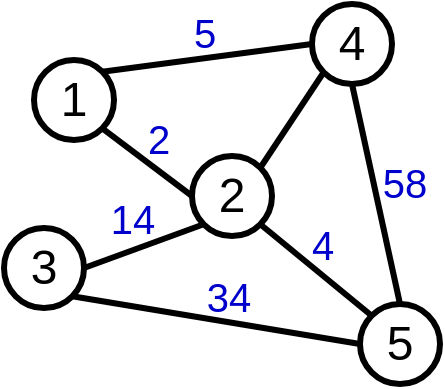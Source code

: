<mxfile version="20.3.0" type="device"><diagram id="xxgkjD_W87wBaHELE9Pt" name="Page-1"><mxGraphModel dx="721" dy="500" grid="1" gridSize="10" guides="1" tooltips="1" connect="1" arrows="1" fold="1" page="1" pageScale="1" pageWidth="850" pageHeight="1100" math="0" shadow="0"><root><mxCell id="0"/><mxCell id="1" parent="0"/><mxCell id="YPanwAO7FT3e9jhmecSR-21" value="" style="group" vertex="1" connectable="0" parent="1"><mxGeometry x="40" y="40" width="218" height="190" as="geometry"/></mxCell><mxCell id="YPanwAO7FT3e9jhmecSR-3" value="2" style="ellipse;whiteSpace=wrap;html=1;aspect=fixed;strokeWidth=3;fontSize=24;" vertex="1" parent="YPanwAO7FT3e9jhmecSR-21"><mxGeometry x="94" y="76" width="40" height="40" as="geometry"/></mxCell><mxCell id="YPanwAO7FT3e9jhmecSR-4" value="3" style="ellipse;whiteSpace=wrap;html=1;aspect=fixed;strokeWidth=3;fontSize=24;" vertex="1" parent="YPanwAO7FT3e9jhmecSR-21"><mxGeometry y="112" width="40" height="40" as="geometry"/></mxCell><mxCell id="YPanwAO7FT3e9jhmecSR-12" style="edgeStyle=none;rounded=0;orthogonalLoop=1;jettySize=auto;html=1;exitX=0;exitY=1;exitDx=0;exitDy=0;entryX=1;entryY=0.5;entryDx=0;entryDy=0;strokeWidth=3;fontSize=20;endArrow=none;endFill=0;labelPosition=center;verticalLabelPosition=top;align=center;verticalAlign=bottom;" edge="1" parent="YPanwAO7FT3e9jhmecSR-21" source="YPanwAO7FT3e9jhmecSR-3" target="YPanwAO7FT3e9jhmecSR-4"><mxGeometry relative="1" as="geometry"/></mxCell><mxCell id="YPanwAO7FT3e9jhmecSR-17" value="14" style="edgeLabel;html=1;align=center;verticalAlign=middle;resizable=0;points=[];fontSize=20;fontColor=#0000CC;labelBackgroundColor=none;" vertex="1" connectable="0" parent="YPanwAO7FT3e9jhmecSR-12"><mxGeometry x="-0.009" y="-3" relative="1" as="geometry"><mxPoint x="-5" y="-11" as="offset"/></mxGeometry></mxCell><mxCell id="YPanwAO7FT3e9jhmecSR-14" style="edgeStyle=none;rounded=0;orthogonalLoop=1;jettySize=auto;html=1;exitX=0;exitY=0;exitDx=0;exitDy=0;entryX=1;entryY=1;entryDx=0;entryDy=0;strokeWidth=3;fontSize=20;endArrow=none;endFill=0;labelPosition=center;verticalLabelPosition=top;align=center;verticalAlign=bottom;" edge="1" parent="YPanwAO7FT3e9jhmecSR-21" source="YPanwAO7FT3e9jhmecSR-5" target="YPanwAO7FT3e9jhmecSR-3"><mxGeometry relative="1" as="geometry"/></mxCell><mxCell id="YPanwAO7FT3e9jhmecSR-19" value="4" style="edgeLabel;html=1;align=center;verticalAlign=middle;resizable=0;points=[];fontSize=20;fontColor=#0000CC;labelBackgroundColor=none;" vertex="1" connectable="0" parent="YPanwAO7FT3e9jhmecSR-14"><mxGeometry x="0.059" relative="1" as="geometry"><mxPoint x="4" y="-12" as="offset"/></mxGeometry></mxCell><mxCell id="YPanwAO7FT3e9jhmecSR-5" value="5" style="ellipse;whiteSpace=wrap;html=1;aspect=fixed;strokeWidth=3;fontSize=24;" vertex="1" parent="YPanwAO7FT3e9jhmecSR-21"><mxGeometry x="178" y="150" width="40" height="40" as="geometry"/></mxCell><mxCell id="YPanwAO7FT3e9jhmecSR-13" style="edgeStyle=none;rounded=0;orthogonalLoop=1;jettySize=auto;html=1;exitX=1;exitY=1;exitDx=0;exitDy=0;entryX=0;entryY=0.5;entryDx=0;entryDy=0;strokeWidth=3;fontSize=20;endArrow=none;endFill=0;labelPosition=center;verticalLabelPosition=top;align=center;verticalAlign=bottom;" edge="1" parent="YPanwAO7FT3e9jhmecSR-21" source="YPanwAO7FT3e9jhmecSR-4" target="YPanwAO7FT3e9jhmecSR-5"><mxGeometry relative="1" as="geometry"/></mxCell><mxCell id="YPanwAO7FT3e9jhmecSR-18" value="34" style="edgeLabel;html=1;align=center;verticalAlign=middle;resizable=0;points=[];fontSize=20;fontColor=#0000CC;labelBackgroundColor=none;" vertex="1" connectable="0" parent="YPanwAO7FT3e9jhmecSR-13"><mxGeometry x="-0.14" y="2" relative="1" as="geometry"><mxPoint x="16" y="-9" as="offset"/></mxGeometry></mxCell><mxCell id="YPanwAO7FT3e9jhmecSR-9" style="edgeStyle=none;rounded=0;orthogonalLoop=1;jettySize=auto;html=1;exitX=0.5;exitY=1;exitDx=0;exitDy=0;entryX=0.5;entryY=0;entryDx=0;entryDy=0;strokeWidth=3;fontSize=20;endArrow=none;endFill=0;labelPosition=center;verticalLabelPosition=middle;align=center;verticalAlign=middle;" edge="1" parent="YPanwAO7FT3e9jhmecSR-21" source="YPanwAO7FT3e9jhmecSR-6" target="YPanwAO7FT3e9jhmecSR-5"><mxGeometry relative="1" as="geometry"/></mxCell><mxCell id="YPanwAO7FT3e9jhmecSR-20" value="58" style="edgeLabel;html=1;align=center;verticalAlign=middle;resizable=0;points=[];fontSize=20;fontColor=#0000CC;labelBackgroundColor=none;" vertex="1" connectable="0" parent="YPanwAO7FT3e9jhmecSR-9"><mxGeometry x="-0.058" relative="1" as="geometry"><mxPoint x="14" y="-3" as="offset"/></mxGeometry></mxCell><mxCell id="YPanwAO7FT3e9jhmecSR-10" style="edgeStyle=none;rounded=0;orthogonalLoop=1;jettySize=auto;html=1;exitX=0;exitY=1;exitDx=0;exitDy=0;entryX=1;entryY=0;entryDx=0;entryDy=0;strokeWidth=3;fontSize=24;endArrow=none;endFill=0;" edge="1" parent="YPanwAO7FT3e9jhmecSR-21" source="YPanwAO7FT3e9jhmecSR-6" target="YPanwAO7FT3e9jhmecSR-3"><mxGeometry relative="1" as="geometry"/></mxCell><mxCell id="YPanwAO7FT3e9jhmecSR-6" value="4" style="ellipse;whiteSpace=wrap;html=1;aspect=fixed;strokeWidth=3;fontSize=24;" vertex="1" parent="YPanwAO7FT3e9jhmecSR-21"><mxGeometry x="154" width="40" height="40" as="geometry"/></mxCell><mxCell id="YPanwAO7FT3e9jhmecSR-8" style="rounded=0;orthogonalLoop=1;jettySize=auto;html=1;exitX=1;exitY=0;exitDx=0;exitDy=0;entryX=0;entryY=0.5;entryDx=0;entryDy=0;fontSize=20;strokeWidth=3;endArrow=none;endFill=0;labelPosition=center;verticalLabelPosition=top;align=center;verticalAlign=bottom;" edge="1" parent="YPanwAO7FT3e9jhmecSR-21" source="YPanwAO7FT3e9jhmecSR-7" target="YPanwAO7FT3e9jhmecSR-6"><mxGeometry relative="1" as="geometry"/></mxCell><mxCell id="YPanwAO7FT3e9jhmecSR-15" value="5" style="edgeLabel;html=1;align=center;verticalAlign=middle;resizable=0;points=[];fontSize=20;fontColor=#0000CC;labelBackgroundColor=none;" vertex="1" connectable="0" parent="YPanwAO7FT3e9jhmecSR-8"><mxGeometry x="0.019" y="1" relative="1" as="geometry"><mxPoint x="-3" y="-12" as="offset"/></mxGeometry></mxCell><mxCell id="YPanwAO7FT3e9jhmecSR-11" style="edgeStyle=none;rounded=0;orthogonalLoop=1;jettySize=auto;html=1;exitX=1;exitY=1;exitDx=0;exitDy=0;entryX=0;entryY=0.5;entryDx=0;entryDy=0;strokeWidth=3;fontSize=20;endArrow=none;endFill=0;labelPosition=center;verticalLabelPosition=top;align=center;verticalAlign=bottom;" edge="1" parent="YPanwAO7FT3e9jhmecSR-21" source="YPanwAO7FT3e9jhmecSR-7" target="YPanwAO7FT3e9jhmecSR-3"><mxGeometry relative="1" as="geometry"/></mxCell><mxCell id="YPanwAO7FT3e9jhmecSR-16" value="2" style="edgeLabel;html=1;align=center;verticalAlign=middle;resizable=0;points=[];fontSize=20;fontColor=#0000CC;labelBackgroundColor=none;" vertex="1" connectable="0" parent="YPanwAO7FT3e9jhmecSR-11"><mxGeometry x="-0.126" y="2" relative="1" as="geometry"><mxPoint x="7" y="-9" as="offset"/></mxGeometry></mxCell><mxCell id="YPanwAO7FT3e9jhmecSR-7" value="1" style="ellipse;whiteSpace=wrap;html=1;aspect=fixed;strokeWidth=3;fontSize=24;" vertex="1" parent="YPanwAO7FT3e9jhmecSR-21"><mxGeometry x="15" y="28" width="40" height="40" as="geometry"/></mxCell></root></mxGraphModel></diagram></mxfile>